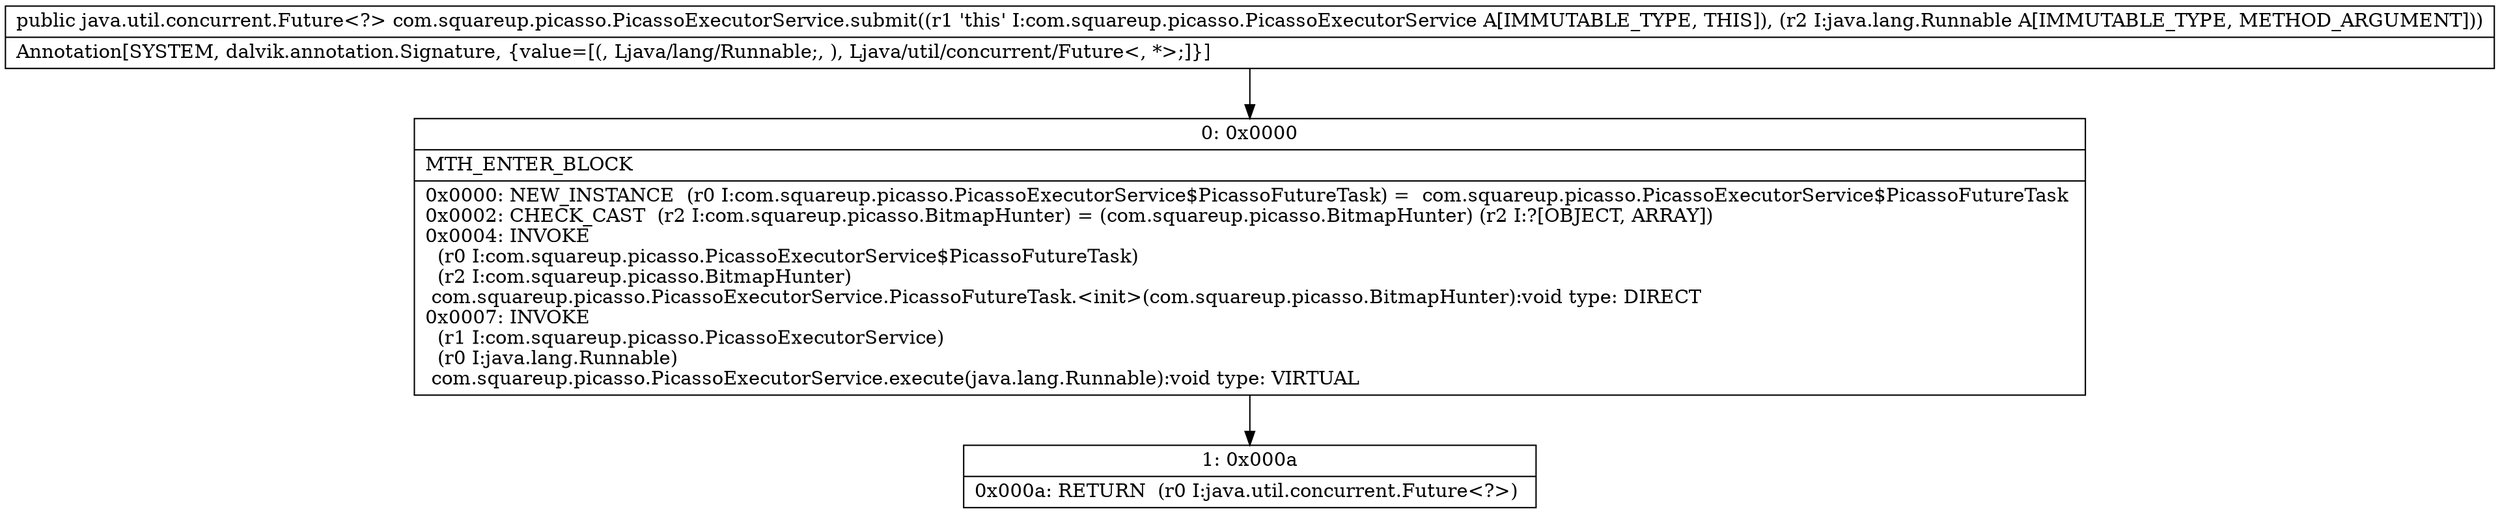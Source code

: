 digraph "CFG forcom.squareup.picasso.PicassoExecutorService.submit(Ljava\/lang\/Runnable;)Ljava\/util\/concurrent\/Future;" {
Node_0 [shape=record,label="{0\:\ 0x0000|MTH_ENTER_BLOCK\l|0x0000: NEW_INSTANCE  (r0 I:com.squareup.picasso.PicassoExecutorService$PicassoFutureTask) =  com.squareup.picasso.PicassoExecutorService$PicassoFutureTask \l0x0002: CHECK_CAST  (r2 I:com.squareup.picasso.BitmapHunter) = (com.squareup.picasso.BitmapHunter) (r2 I:?[OBJECT, ARRAY]) \l0x0004: INVOKE  \l  (r0 I:com.squareup.picasso.PicassoExecutorService$PicassoFutureTask)\l  (r2 I:com.squareup.picasso.BitmapHunter)\l com.squareup.picasso.PicassoExecutorService.PicassoFutureTask.\<init\>(com.squareup.picasso.BitmapHunter):void type: DIRECT \l0x0007: INVOKE  \l  (r1 I:com.squareup.picasso.PicassoExecutorService)\l  (r0 I:java.lang.Runnable)\l com.squareup.picasso.PicassoExecutorService.execute(java.lang.Runnable):void type: VIRTUAL \l}"];
Node_1 [shape=record,label="{1\:\ 0x000a|0x000a: RETURN  (r0 I:java.util.concurrent.Future\<?\>) \l}"];
MethodNode[shape=record,label="{public java.util.concurrent.Future\<?\> com.squareup.picasso.PicassoExecutorService.submit((r1 'this' I:com.squareup.picasso.PicassoExecutorService A[IMMUTABLE_TYPE, THIS]), (r2 I:java.lang.Runnable A[IMMUTABLE_TYPE, METHOD_ARGUMENT]))  | Annotation[SYSTEM, dalvik.annotation.Signature, \{value=[(, Ljava\/lang\/Runnable;, ), Ljava\/util\/concurrent\/Future\<, *\>;]\}]\l}"];
MethodNode -> Node_0;
Node_0 -> Node_1;
}

